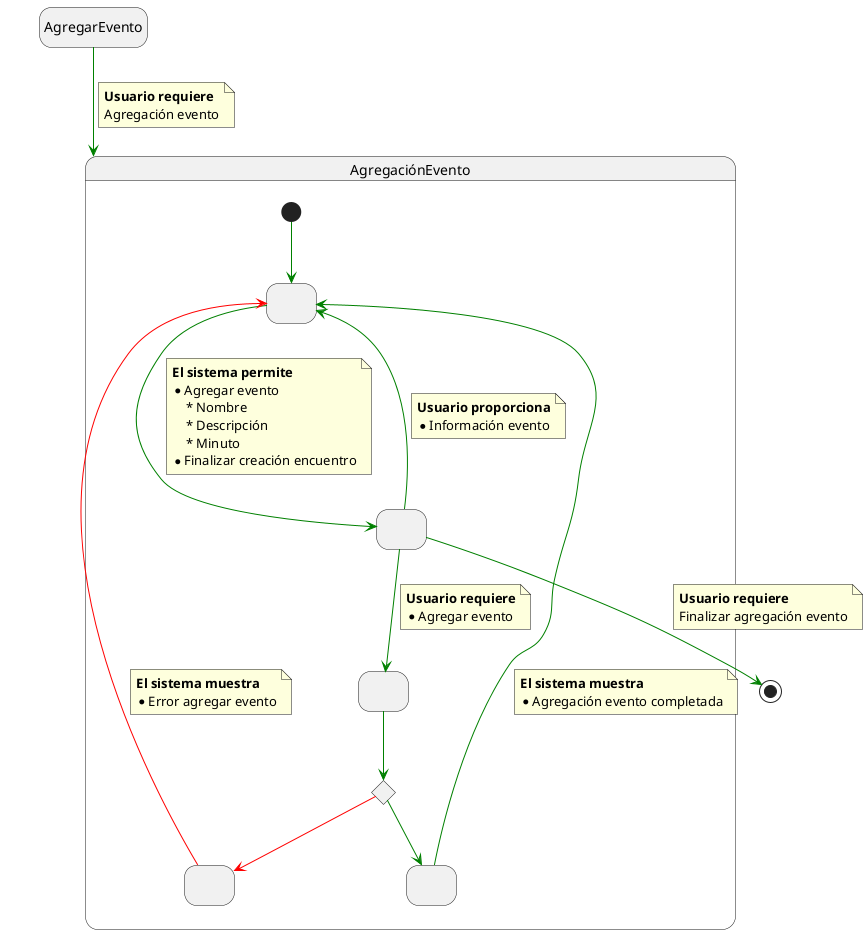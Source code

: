 @startuml 

hide empty description

State AgregarEvento

State AgregaciónEvento{ 

  State state1 as " "
  State state2 as " "
  State state3 as " "
  State state4 as " "
  State state5 as " "


  state c <<choice>>

  [*] -[#green]-> state1

  state1-[#green]-> state2

  note on link 
    <b>El sistema permite
    * Agregar evento
        * Nombre
        * Descripción
        * Minuto
    * Finalizar creación encuentro
  end note

  state2 -[#green]-> state1
 
  note on link 
    <b>Usuario proporciona
    * Información evento
  end note

  state2 -[#green]-> state3
  
  note on link 
    <b>Usuario requiere
    * Agregar evento
  end note

  state3 -[#green]-> c

  c -[#green]-> state4

  state4 -[#green]-> state1
  
  note on link 
    <b>El sistema muestra
    * Agregación evento completada
  end note

  c-[#red]-> state5

  state5 -l[#red]-> state1

  note on link 
    <b>El sistema muestra
    * Error agregar evento
  end note


} 

AgregarEvento-[#green]-> AgregaciónEvento

note on link
 <b>Usuario requiere
 Agregación evento
end note

state2 -[#green]-> [*] 

note on link
 <b>Usuario requiere
 Finalizar agregación evento
end note

@enduml
